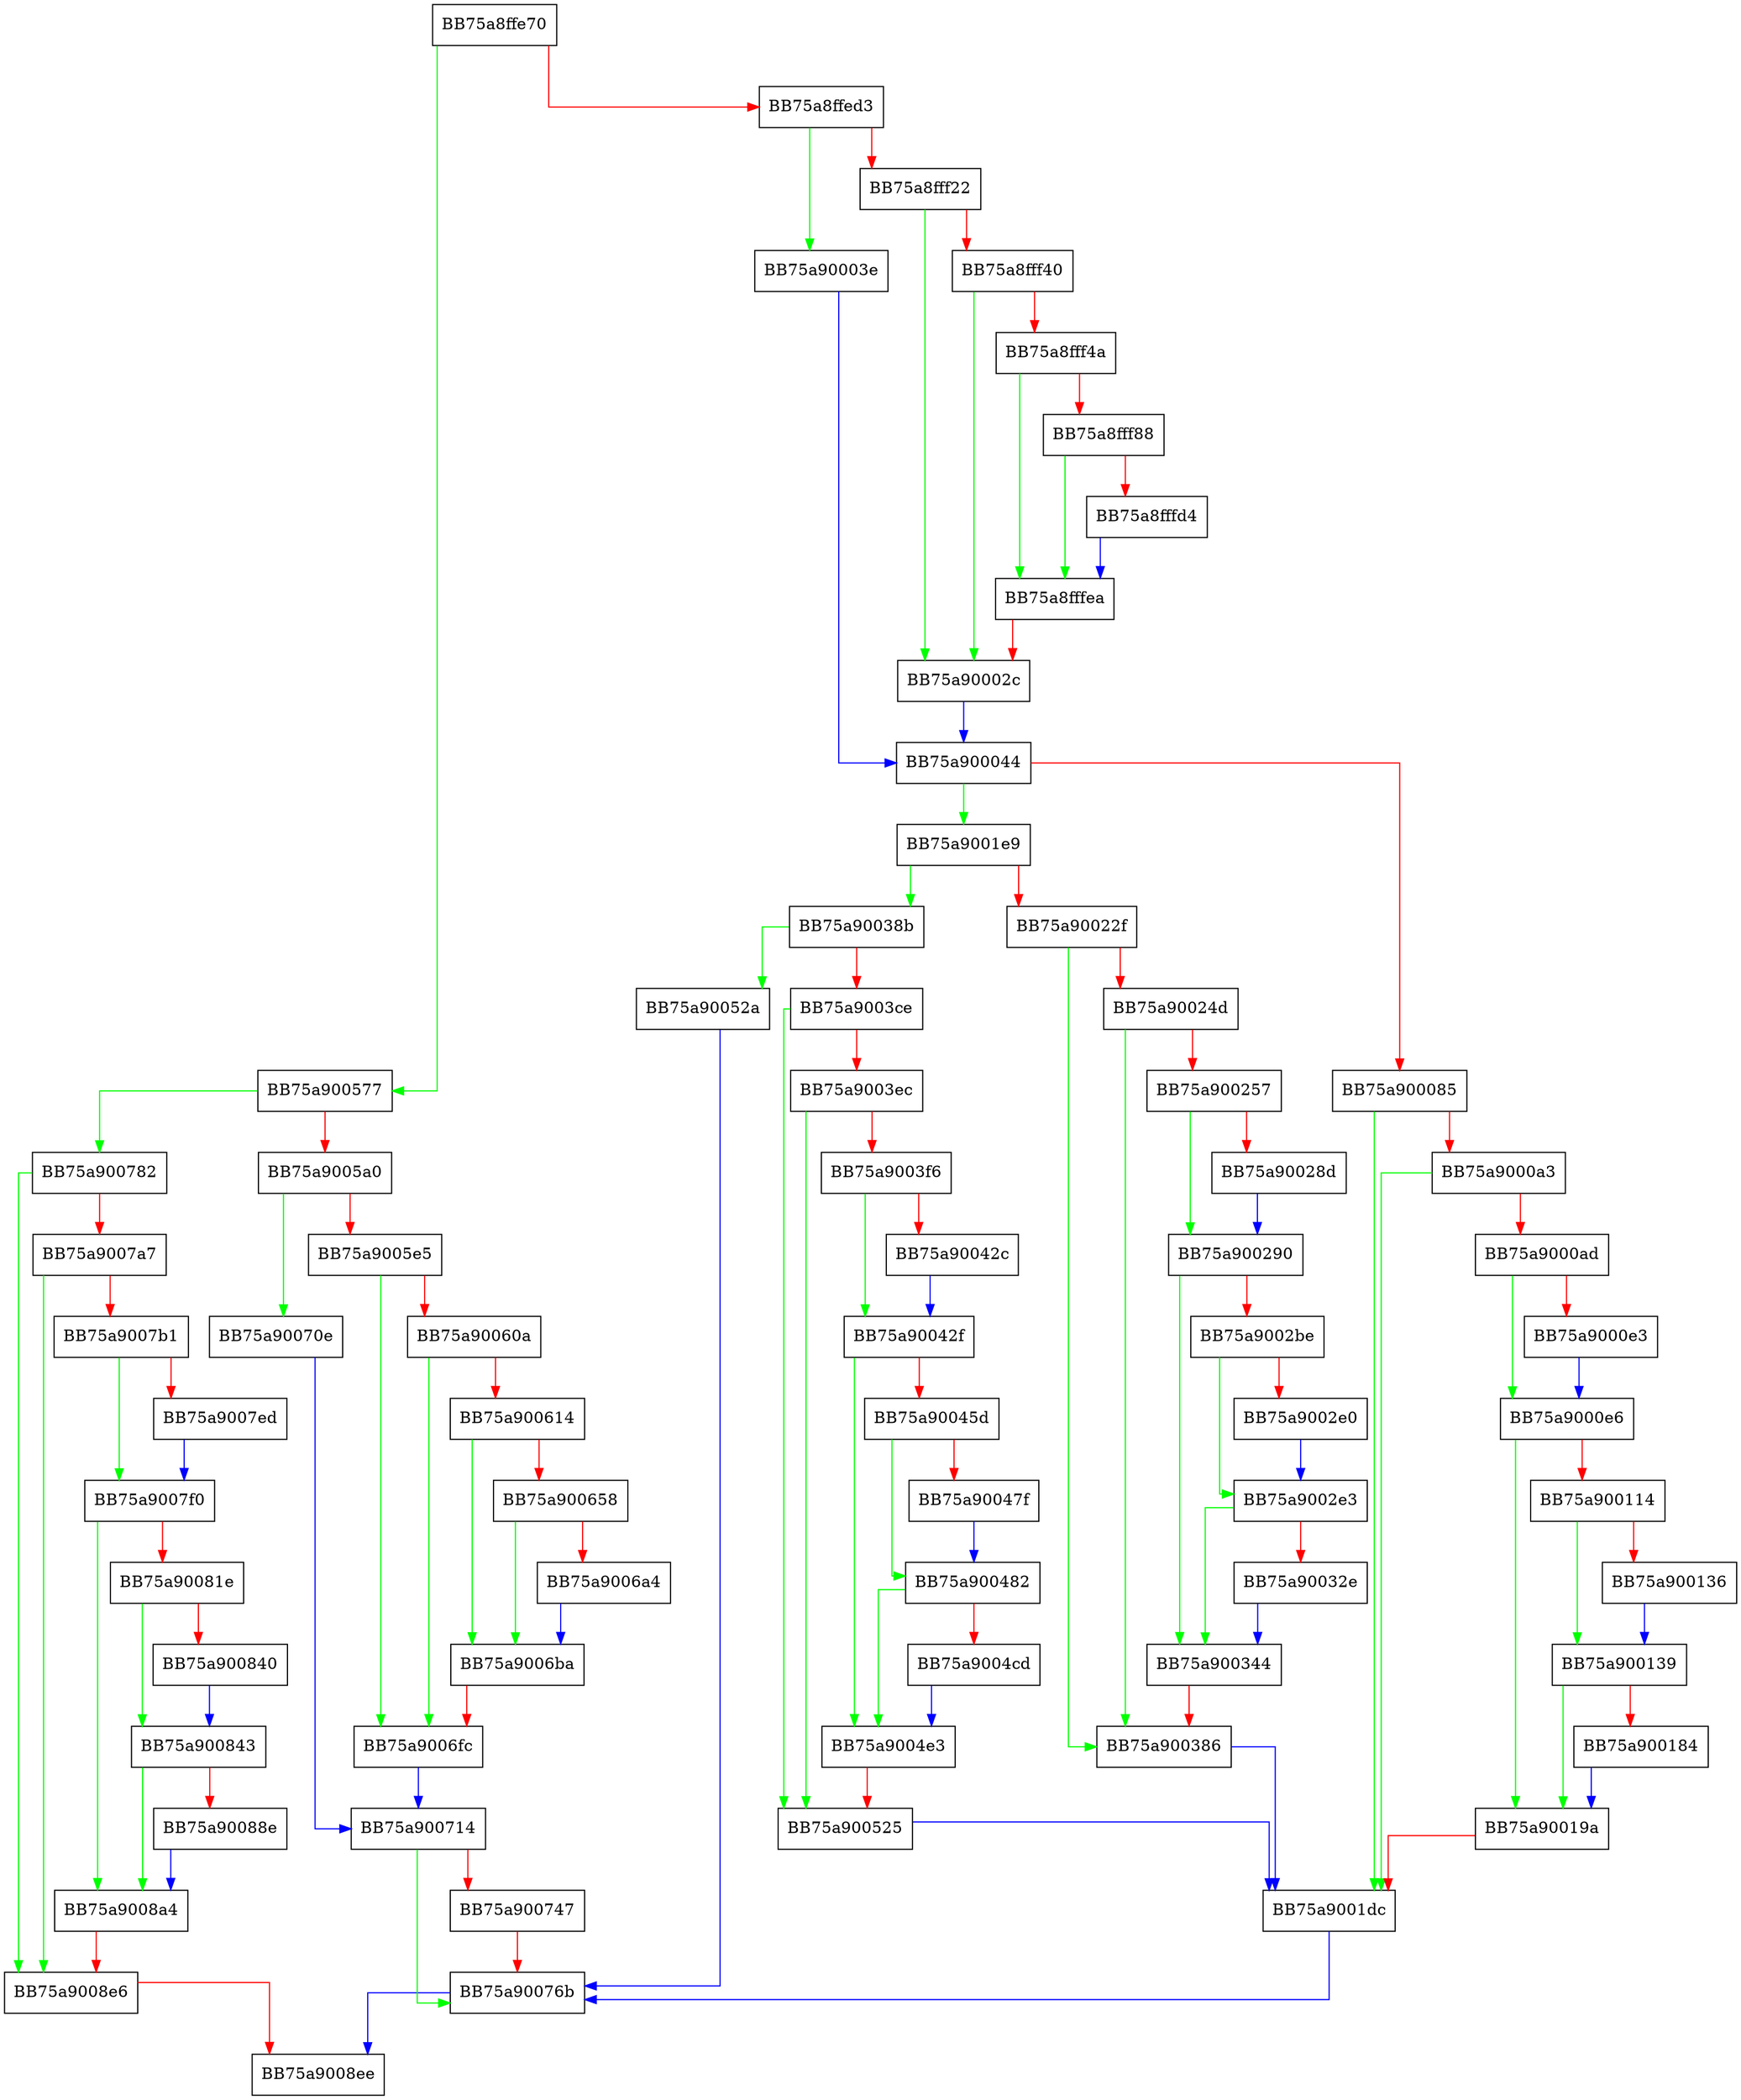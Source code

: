 digraph _get_process_info {
  node [shape="box"];
  graph [splines=ortho];
  BB75a8ffe70 -> BB75a900577 [color="green"];
  BB75a8ffe70 -> BB75a8ffed3 [color="red"];
  BB75a8ffed3 -> BB75a90003e [color="green"];
  BB75a8ffed3 -> BB75a8fff22 [color="red"];
  BB75a8fff22 -> BB75a90002c [color="green"];
  BB75a8fff22 -> BB75a8fff40 [color="red"];
  BB75a8fff40 -> BB75a90002c [color="green"];
  BB75a8fff40 -> BB75a8fff4a [color="red"];
  BB75a8fff4a -> BB75a8fffea [color="green"];
  BB75a8fff4a -> BB75a8fff88 [color="red"];
  BB75a8fff88 -> BB75a8fffea [color="green"];
  BB75a8fff88 -> BB75a8fffd4 [color="red"];
  BB75a8fffd4 -> BB75a8fffea [color="blue"];
  BB75a8fffea -> BB75a90002c [color="red"];
  BB75a90002c -> BB75a900044 [color="blue"];
  BB75a90003e -> BB75a900044 [color="blue"];
  BB75a900044 -> BB75a9001e9 [color="green"];
  BB75a900044 -> BB75a900085 [color="red"];
  BB75a900085 -> BB75a9001dc [color="green"];
  BB75a900085 -> BB75a9000a3 [color="red"];
  BB75a9000a3 -> BB75a9001dc [color="green"];
  BB75a9000a3 -> BB75a9000ad [color="red"];
  BB75a9000ad -> BB75a9000e6 [color="green"];
  BB75a9000ad -> BB75a9000e3 [color="red"];
  BB75a9000e3 -> BB75a9000e6 [color="blue"];
  BB75a9000e6 -> BB75a90019a [color="green"];
  BB75a9000e6 -> BB75a900114 [color="red"];
  BB75a900114 -> BB75a900139 [color="green"];
  BB75a900114 -> BB75a900136 [color="red"];
  BB75a900136 -> BB75a900139 [color="blue"];
  BB75a900139 -> BB75a90019a [color="green"];
  BB75a900139 -> BB75a900184 [color="red"];
  BB75a900184 -> BB75a90019a [color="blue"];
  BB75a90019a -> BB75a9001dc [color="red"];
  BB75a9001dc -> BB75a90076b [color="blue"];
  BB75a9001e9 -> BB75a90038b [color="green"];
  BB75a9001e9 -> BB75a90022f [color="red"];
  BB75a90022f -> BB75a900386 [color="green"];
  BB75a90022f -> BB75a90024d [color="red"];
  BB75a90024d -> BB75a900386 [color="green"];
  BB75a90024d -> BB75a900257 [color="red"];
  BB75a900257 -> BB75a900290 [color="green"];
  BB75a900257 -> BB75a90028d [color="red"];
  BB75a90028d -> BB75a900290 [color="blue"];
  BB75a900290 -> BB75a900344 [color="green"];
  BB75a900290 -> BB75a9002be [color="red"];
  BB75a9002be -> BB75a9002e3 [color="green"];
  BB75a9002be -> BB75a9002e0 [color="red"];
  BB75a9002e0 -> BB75a9002e3 [color="blue"];
  BB75a9002e3 -> BB75a900344 [color="green"];
  BB75a9002e3 -> BB75a90032e [color="red"];
  BB75a90032e -> BB75a900344 [color="blue"];
  BB75a900344 -> BB75a900386 [color="red"];
  BB75a900386 -> BB75a9001dc [color="blue"];
  BB75a90038b -> BB75a90052a [color="green"];
  BB75a90038b -> BB75a9003ce [color="red"];
  BB75a9003ce -> BB75a900525 [color="green"];
  BB75a9003ce -> BB75a9003ec [color="red"];
  BB75a9003ec -> BB75a900525 [color="green"];
  BB75a9003ec -> BB75a9003f6 [color="red"];
  BB75a9003f6 -> BB75a90042f [color="green"];
  BB75a9003f6 -> BB75a90042c [color="red"];
  BB75a90042c -> BB75a90042f [color="blue"];
  BB75a90042f -> BB75a9004e3 [color="green"];
  BB75a90042f -> BB75a90045d [color="red"];
  BB75a90045d -> BB75a900482 [color="green"];
  BB75a90045d -> BB75a90047f [color="red"];
  BB75a90047f -> BB75a900482 [color="blue"];
  BB75a900482 -> BB75a9004e3 [color="green"];
  BB75a900482 -> BB75a9004cd [color="red"];
  BB75a9004cd -> BB75a9004e3 [color="blue"];
  BB75a9004e3 -> BB75a900525 [color="red"];
  BB75a900525 -> BB75a9001dc [color="blue"];
  BB75a90052a -> BB75a90076b [color="blue"];
  BB75a900577 -> BB75a900782 [color="green"];
  BB75a900577 -> BB75a9005a0 [color="red"];
  BB75a9005a0 -> BB75a90070e [color="green"];
  BB75a9005a0 -> BB75a9005e5 [color="red"];
  BB75a9005e5 -> BB75a9006fc [color="green"];
  BB75a9005e5 -> BB75a90060a [color="red"];
  BB75a90060a -> BB75a9006fc [color="green"];
  BB75a90060a -> BB75a900614 [color="red"];
  BB75a900614 -> BB75a9006ba [color="green"];
  BB75a900614 -> BB75a900658 [color="red"];
  BB75a900658 -> BB75a9006ba [color="green"];
  BB75a900658 -> BB75a9006a4 [color="red"];
  BB75a9006a4 -> BB75a9006ba [color="blue"];
  BB75a9006ba -> BB75a9006fc [color="red"];
  BB75a9006fc -> BB75a900714 [color="blue"];
  BB75a90070e -> BB75a900714 [color="blue"];
  BB75a900714 -> BB75a90076b [color="green"];
  BB75a900714 -> BB75a900747 [color="red"];
  BB75a900747 -> BB75a90076b [color="red"];
  BB75a90076b -> BB75a9008ee [color="blue"];
  BB75a900782 -> BB75a9008e6 [color="green"];
  BB75a900782 -> BB75a9007a7 [color="red"];
  BB75a9007a7 -> BB75a9008e6 [color="green"];
  BB75a9007a7 -> BB75a9007b1 [color="red"];
  BB75a9007b1 -> BB75a9007f0 [color="green"];
  BB75a9007b1 -> BB75a9007ed [color="red"];
  BB75a9007ed -> BB75a9007f0 [color="blue"];
  BB75a9007f0 -> BB75a9008a4 [color="green"];
  BB75a9007f0 -> BB75a90081e [color="red"];
  BB75a90081e -> BB75a900843 [color="green"];
  BB75a90081e -> BB75a900840 [color="red"];
  BB75a900840 -> BB75a900843 [color="blue"];
  BB75a900843 -> BB75a9008a4 [color="green"];
  BB75a900843 -> BB75a90088e [color="red"];
  BB75a90088e -> BB75a9008a4 [color="blue"];
  BB75a9008a4 -> BB75a9008e6 [color="red"];
  BB75a9008e6 -> BB75a9008ee [color="red"];
}